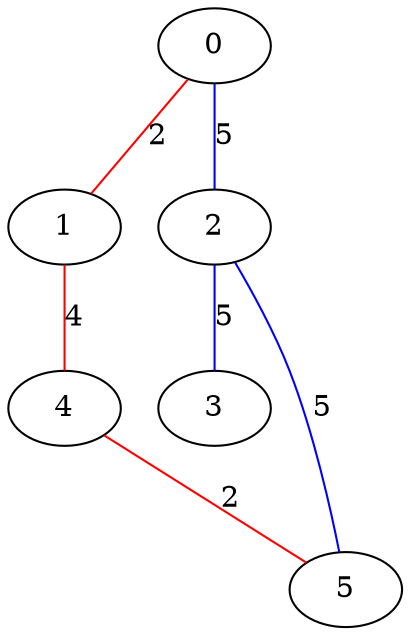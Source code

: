 graph G {
0;
1;
2;
3;
4;
5;
0--1  [color=red, label=2, weight=2];
0--2  [color=blue, label=5, weight=5];
2--3  [color=blue, label=5, weight=5];
1--4  [color=red, label=4, weight=4];
2--5  [color=blue, label=5, weight=5];
4--5  [color=red, label=2, weight=2];
}
